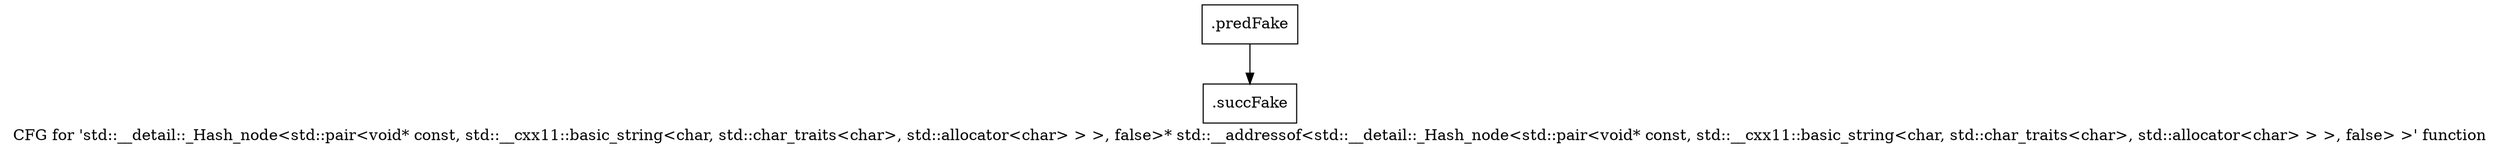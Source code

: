 digraph "CFG for 'std::__detail::_Hash_node\<std::pair\<void* const, std::__cxx11::basic_string\<char, std::char_traits\<char\>, std::allocator\<char\> \> \>, false\>* std::__addressof\<std::__detail::_Hash_node\<std::pair\<void* const, std::__cxx11::basic_string\<char, std::char_traits\<char\>, std::allocator\<char\> \> \>, false\> \>' function" {
	label="CFG for 'std::__detail::_Hash_node\<std::pair\<void* const, std::__cxx11::basic_string\<char, std::char_traits\<char\>, std::allocator\<char\> \> \>, false\>* std::__addressof\<std::__detail::_Hash_node\<std::pair\<void* const, std::__cxx11::basic_string\<char, std::char_traits\<char\>, std::allocator\<char\> \> \>, false\> \>' function";

	Node0x3b8a350 [shape=record,filename="",linenumber="",label="{.predFake}"];
	Node0x3b8a350 -> Node0x3aeb320[ callList="" memoryops="" filename="/usr/vitis/Vitis_HLS/2020.2/tps/lnx64/gcc-6.2.0/lib/gcc/x86_64-pc-linux-gnu/6.2.0/../../../../include/c++/6.2.0/bits/move.h" execusionnum="4"];
	Node0x3aeb320 [shape=record,filename="/usr/vitis/Vitis_HLS/2020.2/tps/lnx64/gcc-6.2.0/lib/gcc/x86_64-pc-linux-gnu/6.2.0/../../../../include/c++/6.2.0/bits/move.h",linenumber="49",label="{.succFake}"];
}
